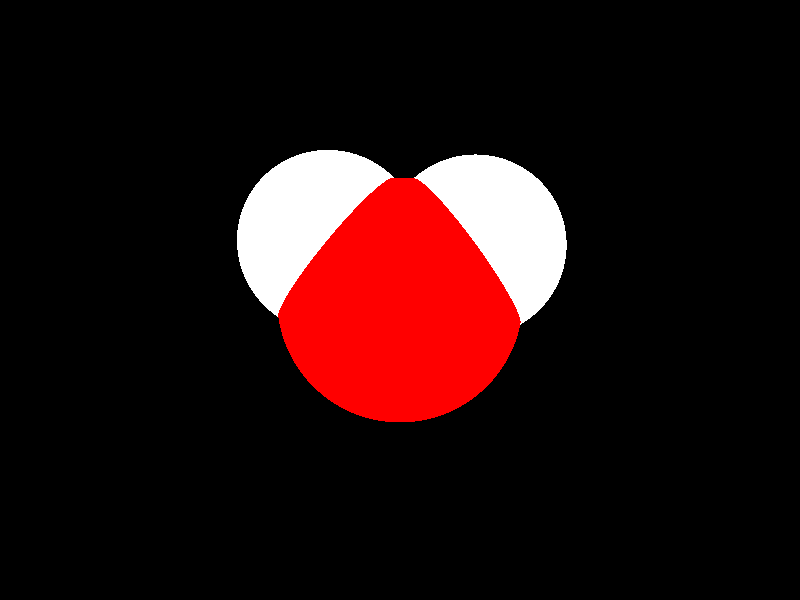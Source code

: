 #include "colors.inc"

camera
{ 
  location <0,0,-10>
  look_at <0,0,0>
}

light_source
{ 
  <10,20,-20>
  color <1,1,1>
}

union {
  sphere
  {
    <0,0,0>,2
    pigment
    { color Red }
  }

  sphere
  {
    <1.5,0,0>,1.5
    pigment
    { color White }
  }

  sphere
  {
    <1.5,0,0>,1.5
    pigment
    { color White }
    rotate <0,0,104.45> // angles between H atoms
  }
  rotate <0,0,36>
}
